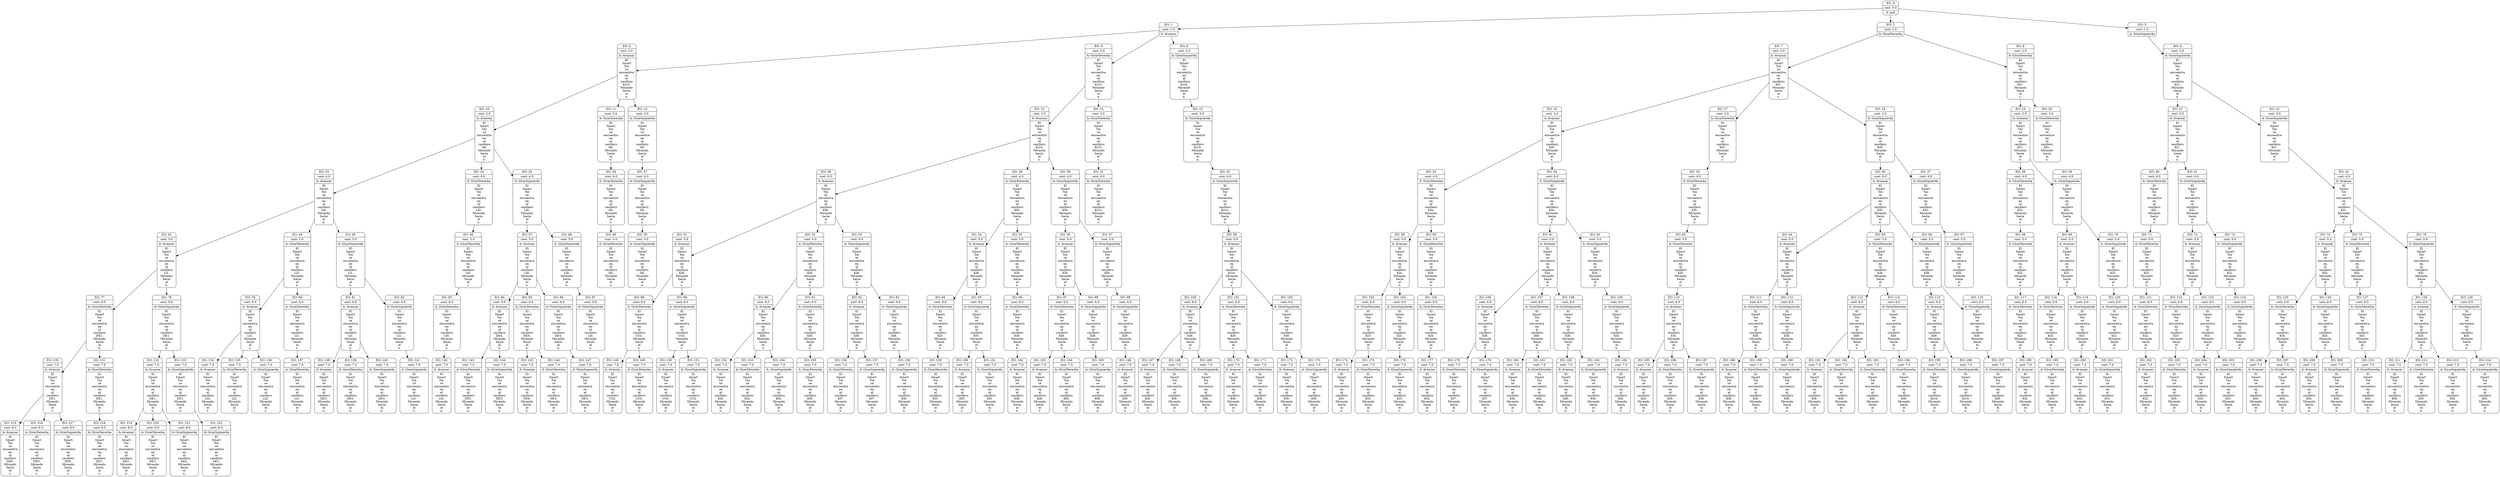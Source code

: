 digraph g {
node [shape = Mrecord];
nodo0[label="{EO: 0|cost: 0.0|A: null}"]
nodo1[label="{EO: 1|cost: 1.0|A: Avanzar}"]
nodo4[label="{EO: 4|cost: 2.0|A: Avanzar|El\nSmart\nToy\nse\nencuentra\nen\nel\ncasillero\nKi10.\nMirando\nhacia\nel\ne.
}"]
nodo10[label="{EO: 10|cost: 3.0|A: Avanzar|El\nSmart\nToy\nse\nencuentra\nen\nel\ncasillero\nSK.\nMirando\nhacia\nel\ne.
}"]
nodo23[label="{EO: 23|cost: 4.0|A: Avanzar|El\nSmart\nToy\nse\nencuentra\nen\nel\ncasillero\nLI0.\nMirando\nhacia\nel\ne.
}"]
nodo43[label="{EO: 43|cost: 5.0|A: Avanzar|El\nSmart\nToy\nse\nencuentra\nen\nel\ncasillero\nLI1.\nMirando\nhacia\nel\ne.
}"]
nodo77[label="{EO: 77|cost: 6.0|A: GirarDerecha|El\nSmart\nToy\nse\nencuentra\nen\nel\ncasillero\nDE1.\nMirando\nhacia\nel\ne.
}"]
nodo130[label="{EO: 130|cost: 7.0|A: Avanzar|El\nSmart\nToy\nse\nencuentra\nen\nel\ncasillero\nDE1.\nMirando\nhacia\nel\ns.
}"]
nodo215[label="{EO: 215|cost: 8.0|A: Avanzar|El\nSmart\nToy\nse\nencuentra\nen\nel\ncasillero\nDE0.\nMirando\nhacia\nel\ns.
}"]

nodo130 -> nodo215;
nodo216[label="{EO: 216|cost: 8.0|A: GirarDerecha|El\nSmart\nToy\nse\nencuentra\nen\nel\ncasillero\nDE0.\nMirando\nhacia\nel\ns.
}"]

nodo130 -> nodo216;
nodo217[label="{EO: 217|cost: 8.0|A: GirarIzquierda|El\nSmart\nToy\nse\nencuentra\nen\nel\ncasillero\nDE0.\nMirando\nhacia\nel\ns.
}"]

nodo130 -> nodo217;

nodo77 -> nodo130;
nodo131[label="{EO: 131|cost: 7.0|A: GirarDerecha|El\nSmart\nToy\nse\nencuentra\nen\nel\ncasillero\nDE1.\nMirando\nhacia\nel\ns.
}"]
nodo218[label="{EO: 218|cost: 8.0|A: GirarDerecha|El\nSmart\nToy\nse\nencuentra\nen\nel\ncasillero\nDE1.\nMirando\nhacia\nel\no.
}"]

nodo131 -> nodo218;

nodo77 -> nodo131;

nodo43 -> nodo77;
nodo78[label="{EO: 78|cost: 6.0|A: GirarIzquierda|El\nSmart\nToy\nse\nencuentra\nen\nel\ncasillero\nDE1.\nMirando\nhacia\nel\ne.
}"]
nodo132[label="{EO: 132|cost: 7.0|A: Avanzar|El\nSmart\nToy\nse\nencuentra\nen\nel\ncasillero\nDE1.\nMirando\nhacia\nel\nn.
}"]
nodo219[label="{EO: 219|cost: 8.0|A: Avanzar|El\nSmart\nToy\nse\nencuentra\nen\nel\ncasillero\nDE2.\nMirando\nhacia\nel\nn.
}"]

nodo132 -> nodo219;
nodo220[label="{EO: 220|cost: 8.0|A: GirarDerecha|El\nSmart\nToy\nse\nencuentra\nen\nel\ncasillero\nDE2.\nMirando\nhacia\nel\nn.
}"]

nodo132 -> nodo220;
nodo221[label="{EO: 221|cost: 8.0|A: GirarIzquierda|El\nSmart\nToy\nse\nencuentra\nen\nel\ncasillero\nDE2.\nMirando\nhacia\nel\nn.
}"]

nodo132 -> nodo221;

nodo78 -> nodo132;
nodo133[label="{EO: 133|cost: 7.0|A: GirarIzquierda|El\nSmart\nToy\nse\nencuentra\nen\nel\ncasillero\nDE1.\nMirando\nhacia\nel\nn.
}"]
nodo222[label="{EO: 222|cost: 8.0|A: GirarIzquierda|El\nSmart\nToy\nse\nencuentra\nen\nel\ncasillero\nDE1.\nMirando\nhacia\nel\no.
}"]

nodo133 -> nodo222;

nodo78 -> nodo133;

nodo43 -> nodo78;

nodo23 -> nodo43;
nodo44[label="{EO: 44|cost: 5.0|A: GirarDerecha|El\nSmart\nToy\nse\nencuentra\nen\nel\ncasillero\nLI1.\nMirando\nhacia\nel\ne.
}"]
nodo79[label="{EO: 79|cost: 6.0|A: Avanzar|El\nSmart\nToy\nse\nencuentra\nen\nel\ncasillero\nLI1.\nMirando\nhacia\nel\ns.
}"]
nodo134[label="{EO: 134|cost: 7.0|A: Avanzar|El\nSmart\nToy\nse\nencuentra\nen\nel\ncasillero\nLI2.\nMirando\nhacia\nel\ns.
}"]

nodo79 -> nodo134;
nodo135[label="{EO: 135|cost: 7.0|A: GirarDerecha|El\nSmart\nToy\nse\nencuentra\nen\nel\ncasillero\nLI2.\nMirando\nhacia\nel\ns.
}"]

nodo79 -> nodo135;
nodo136[label="{EO: 136|cost: 7.0|A: GirarIzquierda|El\nSmart\nToy\nse\nencuentra\nen\nel\ncasillero\nLI2.\nMirando\nhacia\nel\ns.
}"]

nodo79 -> nodo136;

nodo44 -> nodo79;
nodo80[label="{EO: 80|cost: 6.0|A: GirarDerecha|El\nSmart\nToy\nse\nencuentra\nen\nel\ncasillero\nLI1.\nMirando\nhacia\nel\ns.
}"]
nodo137[label="{EO: 137|cost: 7.0|A: GirarDerecha|El\nSmart\nToy\nse\nencuentra\nen\nel\ncasillero\nLI1.\nMirando\nhacia\nel\no.
}"]

nodo80 -> nodo137;

nodo44 -> nodo80;

nodo23 -> nodo44;
nodo45[label="{EO: 45|cost: 5.0|A: GirarIzquierda|El\nSmart\nToy\nse\nencuentra\nen\nel\ncasillero\nLI1.\nMirando\nhacia\nel\ne.
}"]
nodo81[label="{EO: 81|cost: 6.0|A: Avanzar|El\nSmart\nToy\nse\nencuentra\nen\nel\ncasillero\nLI1.\nMirando\nhacia\nel\nn.
}"]
nodo138[label="{EO: 138|cost: 7.0|A: Avanzar|El\nSmart\nToy\nse\nencuentra\nen\nel\ncasillero\nDE3.\nMirando\nhacia\nel\nn.
}"]

nodo81 -> nodo138;
nodo139[label="{EO: 139|cost: 7.0|A: GirarDerecha|El\nSmart\nToy\nse\nencuentra\nen\nel\ncasillero\nDE3.\nMirando\nhacia\nel\nn.
}"]

nodo81 -> nodo139;
nodo140[label="{EO: 140|cost: 7.0|A: GirarIzquierda|El\nSmart\nToy\nse\nencuentra\nen\nel\ncasillero\nDE3.\nMirando\nhacia\nel\nn.
}"]

nodo81 -> nodo140;

nodo45 -> nodo81;
nodo82[label="{EO: 82|cost: 6.0|A: GirarIzquierda|El\nSmart\nToy\nse\nencuentra\nen\nel\ncasillero\nLI1.\nMirando\nhacia\nel\nn.
}"]
nodo141[label="{EO: 141|cost: 7.0|A: GirarIzquierda|El\nSmart\nToy\nse\nencuentra\nen\nel\ncasillero\nLI1.\nMirando\nhacia\nel\no.
}"]

nodo82 -> nodo141;

nodo45 -> nodo82;

nodo23 -> nodo45;

nodo10 -> nodo23;
nodo24[label="{EO: 24|cost: 4.0|A: GirarDerecha|El\nSmart\nToy\nse\nencuentra\nen\nel\ncasillero\nLI0.\nMirando\nhacia\nel\ne.
}"]
nodo46[label="{EO: 46|cost: 5.0|A: GirarDerecha|El\nSmart\nToy\nse\nencuentra\nen\nel\ncasillero\nLI0.\nMirando\nhacia\nel\ns.
}"]
nodo83[label="{EO: 83|cost: 6.0|A: GirarDerecha|El\nSmart\nToy\nse\nencuentra\nen\nel\ncasillero\nLI0.\nMirando\nhacia\nel\no.
}"]
nodo142[label="{EO: 142|cost: 7.0|A: Avanzar|El\nSmart\nToy\nse\nencuentra\nen\nel\ncasillero\nLI0.\nMirando\nhacia\nel\nn.
}"]

nodo83 -> nodo142;

nodo46 -> nodo83;

nodo24 -> nodo46;

nodo10 -> nodo24;
nodo25[label="{EO: 25|cost: 4.0|A: GirarIzquierda|El\nSmart\nToy\nse\nencuentra\nen\nel\ncasillero\nLI0.\nMirando\nhacia\nel\ne.
}"]
nodo47[label="{EO: 47|cost: 5.0|A: Avanzar|El\nSmart\nToy\nse\nencuentra\nen\nel\ncasillero\nLI0.\nMirando\nhacia\nel\nn.
}"]
nodo84[label="{EO: 84|cost: 6.0|A: Avanzar|El\nSmart\nToy\nse\nencuentra\nen\nel\ncasillero\nDE4.\nMirando\nhacia\nel\nn.
}"]
nodo143[label="{EO: 143|cost: 7.0|A: GirarDerecha|El\nSmart\nToy\nse\nencuentra\nen\nel\ncasillero\nDE5.\nMirando\nhacia\nel\nn.
}"]

nodo84 -> nodo143;
nodo144[label="{EO: 144|cost: 7.0|A: GirarIzquierda|El\nSmart\nToy\nse\nencuentra\nen\nel\ncasillero\nDE5.\nMirando\nhacia\nel\nn.
}"]

nodo84 -> nodo144;

nodo47 -> nodo84;
nodo85[label="{EO: 85|cost: 6.0|A: GirarDerecha|El\nSmart\nToy\nse\nencuentra\nen\nel\ncasillero\nDE4.\nMirando\nhacia\nel\nn.
}"]
nodo145[label="{EO: 145|cost: 7.0|A: Avanzar|El\nSmart\nToy\nse\nencuentra\nen\nel\ncasillero\nDE4.\nMirando\nhacia\nel\ne.
}"]

nodo85 -> nodo145;
nodo146[label="{EO: 146|cost: 7.0|A: GirarDerecha|El\nSmart\nToy\nse\nencuentra\nen\nel\ncasillero\nDE4.\nMirando\nhacia\nel\ne.
}"]

nodo85 -> nodo146;

nodo47 -> nodo85;
nodo86[label="{EO: 86|cost: 6.0|A: GirarIzquierda|El\nSmart\nToy\nse\nencuentra\nen\nel\ncasillero\nDE4.\nMirando\nhacia\nel\nn.
}"]
nodo147[label="{EO: 147|cost: 7.0|A: GirarIzquierda|El\nSmart\nToy\nse\nencuentra\nen\nel\ncasillero\nDE4.\nMirando\nhacia\nel\no.
}"]

nodo86 -> nodo147;

nodo47 -> nodo86;

nodo25 -> nodo47;
nodo48[label="{EO: 48|cost: 5.0|A: GirarIzquierda|El\nSmart\nToy\nse\nencuentra\nen\nel\ncasillero\nLI0.\nMirando\nhacia\nel\nn.
}"]
nodo87[label="{EO: 87|cost: 6.0|A: GirarIzquierda|El\nSmart\nToy\nse\nencuentra\nen\nel\ncasillero\nLI0.\nMirando\nhacia\nel\no.
}"]

nodo48 -> nodo87;

nodo25 -> nodo48;

nodo10 -> nodo25;

nodo4 -> nodo10;
nodo11[label="{EO: 11|cost: 3.0|A: GirarDerecha|El\nSmart\nToy\nse\nencuentra\nen\nel\ncasillero\nSK.\nMirando\nhacia\nel\ne.
}"]
nodo26[label="{EO: 26|cost: 4.0|A: GirarDerecha|El\nSmart\nToy\nse\nencuentra\nen\nel\ncasillero\nSK.\nMirando\nhacia\nel\ns.
}"]
nodo49[label="{EO: 49|cost: 5.0|A: GirarDerecha|El\nSmart\nToy\nse\nencuentra\nen\nel\ncasillero\nSK.\nMirando\nhacia\nel\no.
}"]

nodo26 -> nodo49;

nodo11 -> nodo26;

nodo4 -> nodo11;
nodo12[label="{EO: 12|cost: 3.0|A: GirarIzquierda|El\nSmart\nToy\nse\nencuentra\nen\nel\ncasillero\nSK.\nMirando\nhacia\nel\ne.
}"]
nodo27[label="{EO: 27|cost: 4.0|A: GirarIzquierda|El\nSmart\nToy\nse\nencuentra\nen\nel\ncasillero\nSK.\nMirando\nhacia\nel\nn.
}"]
nodo50[label="{EO: 50|cost: 5.0|A: GirarIzquierda|El\nSmart\nToy\nse\nencuentra\nen\nel\ncasillero\nSK.\nMirando\nhacia\nel\no.
}"]

nodo27 -> nodo50;

nodo12 -> nodo27;

nodo4 -> nodo12;

nodo1 -> nodo4;
nodo5[label="{EO: 5|cost: 2.0|A: GirarDerecha|El\nSmart\nToy\nse\nencuentra\nen\nel\ncasillero\nKi10.\nMirando\nhacia\nel\ne.
}"]
nodo13[label="{EO: 13|cost: 3.0|A: Avanzar|El\nSmart\nToy\nse\nencuentra\nen\nel\ncasillero\nKi10.\nMirando\nhacia\nel\ns.
}"]
nodo28[label="{EO: 28|cost: 4.0|A: Avanzar|El\nSmart\nToy\nse\nencuentra\nen\nel\ncasillero\nKI9.\nMirando\nhacia\nel\ns.
}"]
nodo51[label="{EO: 51|cost: 5.0|A: Avanzar|El\nSmart\nToy\nse\nencuentra\nen\nel\ncasillero\nKI6.\nMirando\nhacia\nel\ns.
}"]
nodo88[label="{EO: 88|cost: 6.0|A: GirarDerecha|El\nSmart\nToy\nse\nencuentra\nen\nel\ncasillero\nCO2.\nMirando\nhacia\nel\ns.
}"]
nodo148[label="{EO: 148|cost: 7.0|A: Avanzar|El\nSmart\nToy\nse\nencuentra\nen\nel\ncasillero\nCO2.\nMirando\nhacia\nel\no.
}"]

nodo88 -> nodo148;
nodo149[label="{EO: 149|cost: 7.0|A: GirarDerecha|El\nSmart\nToy\nse\nencuentra\nen\nel\ncasillero\nCO2.\nMirando\nhacia\nel\no.
}"]

nodo88 -> nodo149;

nodo51 -> nodo88;
nodo89[label="{EO: 89|cost: 6.0|A: GirarIzquierda|El\nSmart\nToy\nse\nencuentra\nen\nel\ncasillero\nCO2.\nMirando\nhacia\nel\ns.
}"]
nodo150[label="{EO: 150|cost: 7.0|A: Avanzar|El\nSmart\nToy\nse\nencuentra\nen\nel\ncasillero\nCO2.\nMirando\nhacia\nel\ne.
}"]

nodo89 -> nodo150;
nodo151[label="{EO: 151|cost: 7.0|A: GirarIzquierda|El\nSmart\nToy\nse\nencuentra\nen\nel\ncasillero\nCO2.\nMirando\nhacia\nel\ne.
}"]

nodo89 -> nodo151;

nodo51 -> nodo89;

nodo28 -> nodo51;
nodo52[label="{EO: 52|cost: 5.0|A: GirarDerecha|El\nSmart\nToy\nse\nencuentra\nen\nel\ncasillero\nKI6.\nMirando\nhacia\nel\ns.
}"]
nodo90[label="{EO: 90|cost: 6.0|A: Avanzar|El\nSmart\nToy\nse\nencuentra\nen\nel\ncasillero\nKI6.\nMirando\nhacia\nel\no.
}"]
nodo152[label="{EO: 152|cost: 7.0|A: Avanzar|El\nSmart\nToy\nse\nencuentra\nen\nel\ncasillero\nKI4.\nMirando\nhacia\nel\no.
}"]

nodo90 -> nodo152;
nodo153[label="{EO: 153|cost: 7.0|A: GirarDerecha|El\nSmart\nToy\nse\nencuentra\nen\nel\ncasillero\nKI4.\nMirando\nhacia\nel\no.
}"]

nodo90 -> nodo153;
nodo154[label="{EO: 154|cost: 7.0|A: GirarIzquierda|El\nSmart\nToy\nse\nencuentra\nen\nel\ncasillero\nKI4.\nMirando\nhacia\nel\no.
}"]

nodo90 -> nodo154;

nodo52 -> nodo90;
nodo91[label="{EO: 91|cost: 6.0|A: GirarDerecha|El\nSmart\nToy\nse\nencuentra\nen\nel\ncasillero\nKI6.\nMirando\nhacia\nel\no.
}"]
nodo155[label="{EO: 155|cost: 7.0|A: GirarDerecha|El\nSmart\nToy\nse\nencuentra\nen\nel\ncasillero\nKI6.\nMirando\nhacia\nel\nn.
}"]

nodo91 -> nodo155;

nodo52 -> nodo91;

nodo28 -> nodo52;
nodo53[label="{EO: 53|cost: 5.0|A: GirarIzquierda|El\nSmart\nToy\nse\nencuentra\nen\nel\ncasillero\nKI6.\nMirando\nhacia\nel\ns.
}"]
nodo92[label="{EO: 92|cost: 6.0|A: Avanzar|El\nSmart\nToy\nse\nencuentra\nen\nel\ncasillero\nKI6.\nMirando\nhacia\nel\ne.
}"]
nodo156[label="{EO: 156|cost: 7.0|A: GirarDerecha|El\nSmart\nToy\nse\nencuentra\nen\nel\ncasillero\nKI7.\nMirando\nhacia\nel\ne.
}"]

nodo92 -> nodo156;
nodo157[label="{EO: 157|cost: 7.0|A: GirarIzquierda|El\nSmart\nToy\nse\nencuentra\nen\nel\ncasillero\nKI7.\nMirando\nhacia\nel\ne.
}"]

nodo92 -> nodo157;

nodo53 -> nodo92;
nodo93[label="{EO: 93|cost: 6.0|A: GirarIzquierda|El\nSmart\nToy\nse\nencuentra\nen\nel\ncasillero\nKI6.\nMirando\nhacia\nel\ne.
}"]
nodo158[label="{EO: 158|cost: 7.0|A: GirarIzquierda|El\nSmart\nToy\nse\nencuentra\nen\nel\ncasillero\nKI6.\nMirando\nhacia\nel\nn.
}"]

nodo93 -> nodo158;

nodo53 -> nodo93;

nodo28 -> nodo53;

nodo13 -> nodo28;
nodo29[label="{EO: 29|cost: 4.0|A: GirarDerecha|El\nSmart\nToy\nse\nencuentra\nen\nel\ncasillero\nKI9.\nMirando\nhacia\nel\ns.
}"]
nodo54[label="{EO: 54|cost: 5.0|A: Avanzar|El\nSmart\nToy\nse\nencuentra\nen\nel\ncasillero\nKI9.\nMirando\nhacia\nel\no.
}"]
nodo94[label="{EO: 94|cost: 6.0|A: GirarDerecha|El\nSmart\nToy\nse\nencuentra\nen\nel\ncasillero\nKI5.\nMirando\nhacia\nel\no.
}"]
nodo159[label="{EO: 159|cost: 7.0|A: GirarDerecha|El\nSmart\nToy\nse\nencuentra\nen\nel\ncasillero\nKI5.\nMirando\nhacia\nel\nn.
}"]

nodo94 -> nodo159;

nodo54 -> nodo94;
nodo95[label="{EO: 95|cost: 6.0|A: GirarIzquierda|El\nSmart\nToy\nse\nencuentra\nen\nel\ncasillero\nKI5.\nMirando\nhacia\nel\no.
}"]
nodo160[label="{EO: 160|cost: 7.0|A: Avanzar|El\nSmart\nToy\nse\nencuentra\nen\nel\ncasillero\nKI5.\nMirando\nhacia\nel\ns.
}"]

nodo95 -> nodo160;
nodo161[label="{EO: 161|cost: 7.0|A: GirarIzquierda|El\nSmart\nToy\nse\nencuentra\nen\nel\ncasillero\nKI5.\nMirando\nhacia\nel\ns.
}"]

nodo95 -> nodo161;

nodo54 -> nodo95;

nodo29 -> nodo54;
nodo55[label="{EO: 55|cost: 5.0|A: GirarDerecha|El\nSmart\nToy\nse\nencuentra\nen\nel\ncasillero\nKI9.\nMirando\nhacia\nel\no.
}"]
nodo96[label="{EO: 96|cost: 6.0|A: GirarDerecha|El\nSmart\nToy\nse\nencuentra\nen\nel\ncasillero\nKI9.\nMirando\nhacia\nel\nn.
}"]
nodo162[label="{EO: 162|cost: 7.0|A: Avanzar|El\nSmart\nToy\nse\nencuentra\nen\nel\ncasillero\nKI9.\nMirando\nhacia\nel\ne.
}"]

nodo96 -> nodo162;

nodo55 -> nodo96;

nodo29 -> nodo55;

nodo13 -> nodo29;
nodo30[label="{EO: 30|cost: 4.0|A: GirarIzquierda|El\nSmart\nToy\nse\nencuentra\nen\nel\ncasillero\nKI9.\nMirando\nhacia\nel\ns.
}"]
nodo56[label="{EO: 56|cost: 5.0|A: Avanzar|El\nSmart\nToy\nse\nencuentra\nen\nel\ncasillero\nKI9.\nMirando\nhacia\nel\ne.
}"]
nodo97[label="{EO: 97|cost: 6.0|A: GirarDerecha|El\nSmart\nToy\nse\nencuentra\nen\nel\ncasillero\nKI8.\nMirando\nhacia\nel\ne.
}"]
nodo163[label="{EO: 163|cost: 7.0|A: Avanzar|El\nSmart\nToy\nse\nencuentra\nen\nel\ncasillero\nKI8.\nMirando\nhacia\nel\ns.
}"]

nodo97 -> nodo163;
nodo164[label="{EO: 164|cost: 7.0|A: GirarDerecha|El\nSmart\nToy\nse\nencuentra\nen\nel\ncasillero\nKI8.\nMirando\nhacia\nel\ns.
}"]

nodo97 -> nodo164;

nodo56 -> nodo97;
nodo98[label="{EO: 98|cost: 6.0|A: GirarIzquierda|El\nSmart\nToy\nse\nencuentra\nen\nel\ncasillero\nKI8.\nMirando\nhacia\nel\ne.
}"]
nodo165[label="{EO: 165|cost: 7.0|A: GirarIzquierda|El\nSmart\nToy\nse\nencuentra\nen\nel\ncasillero\nKI8.\nMirando\nhacia\nel\nn.
}"]

nodo98 -> nodo165;

nodo56 -> nodo98;

nodo30 -> nodo56;
nodo57[label="{EO: 57|cost: 5.0|A: GirarIzquierda|El\nSmart\nToy\nse\nencuentra\nen\nel\ncasillero\nKI9.\nMirando\nhacia\nel\ne.
}"]
nodo99[label="{EO: 99|cost: 6.0|A: GirarIzquierda|El\nSmart\nToy\nse\nencuentra\nen\nel\ncasillero\nKI9.\nMirando\nhacia\nel\nn.
}"]
nodo166[label="{EO: 166|cost: 7.0|A: Avanzar|El\nSmart\nToy\nse\nencuentra\nen\nel\ncasillero\nKI9.\nMirando\nhacia\nel\no.
}"]

nodo99 -> nodo166;

nodo57 -> nodo99;

nodo30 -> nodo57;

nodo13 -> nodo30;

nodo5 -> nodo13;
nodo14[label="{EO: 14|cost: 3.0|A: GirarDerecha|El\nSmart\nToy\nse\nencuentra\nen\nel\ncasillero\nKi10.\nMirando\nhacia\nel\ns.
}"]
nodo31[label="{EO: 31|cost: 4.0|A: GirarDerecha|El\nSmart\nToy\nse\nencuentra\nen\nel\ncasillero\nKi10.\nMirando\nhacia\nel\no.
}"]

nodo14 -> nodo31;

nodo5 -> nodo14;

nodo1 -> nodo5;
nodo6[label="{EO: 6|cost: 2.0|A: GirarIzquierda|El\nSmart\nToy\nse\nencuentra\nen\nel\ncasillero\nKi10.\nMirando\nhacia\nel\ne.
}"]
nodo15[label="{EO: 15|cost: 3.0|A: GirarIzquierda|El\nSmart\nToy\nse\nencuentra\nen\nel\ncasillero\nKi10.\nMirando\nhacia\nel\nn.
}"]
nodo32[label="{EO: 32|cost: 4.0|A: GirarIzquierda|El\nSmart\nToy\nse\nencuentra\nen\nel\ncasillero\nKi10.\nMirando\nhacia\nel\no.
}"]
nodo58[label="{EO: 58|cost: 5.0|A: Avanzar|El\nSmart\nToy\nse\nencuentra\nen\nel\ncasillero\nKi10.\nMirando\nhacia\nel\ns.
}"]
nodo100[label="{EO: 100|cost: 6.0|A: Avanzar|El\nSmart\nToy\nse\nencuentra\nen\nel\ncasillero\nKI9.\nMirando\nhacia\nel\ns.
}"]
nodo167[label="{EO: 167|cost: 7.0|A: Avanzar|El\nSmart\nToy\nse\nencuentra\nen\nel\ncasillero\nKI6.\nMirando\nhacia\nel\ns.
}"]

nodo100 -> nodo167;
nodo168[label="{EO: 168|cost: 7.0|A: GirarDerecha|El\nSmart\nToy\nse\nencuentra\nen\nel\ncasillero\nKI6.\nMirando\nhacia\nel\ns.
}"]

nodo100 -> nodo168;
nodo169[label="{EO: 169|cost: 7.0|A: GirarIzquierda|El\nSmart\nToy\nse\nencuentra\nen\nel\ncasillero\nKI6.\nMirando\nhacia\nel\ns.
}"]

nodo100 -> nodo169;

nodo58 -> nodo100;
nodo101[label="{EO: 101|cost: 6.0|A: GirarDerecha|El\nSmart\nToy\nse\nencuentra\nen\nel\ncasillero\nKI9.\nMirando\nhacia\nel\ns.
}"]
nodo170[label="{EO: 170|cost: 7.0|A: Avanzar|El\nSmart\nToy\nse\nencuentra\nen\nel\ncasillero\nKI9.\nMirando\nhacia\nel\no.
}"]

nodo101 -> nodo170;
nodo171[label="{EO: 171|cost: 7.0|A: GirarDerecha|El\nSmart\nToy\nse\nencuentra\nen\nel\ncasillero\nKI9.\nMirando\nhacia\nel\no.
}"]

nodo101 -> nodo171;

nodo58 -> nodo101;
nodo102[label="{EO: 102|cost: 6.0|A: GirarIzquierda|El\nSmart\nToy\nse\nencuentra\nen\nel\ncasillero\nKI9.\nMirando\nhacia\nel\ns.
}"]
nodo172[label="{EO: 172|cost: 7.0|A: Avanzar|El\nSmart\nToy\nse\nencuentra\nen\nel\ncasillero\nKI9.\nMirando\nhacia\nel\ne.
}"]

nodo102 -> nodo172;
nodo173[label="{EO: 173|cost: 7.0|A: GirarIzquierda|El\nSmart\nToy\nse\nencuentra\nen\nel\ncasillero\nKI9.\nMirando\nhacia\nel\ne.
}"]

nodo102 -> nodo173;

nodo58 -> nodo102;

nodo32 -> nodo58;

nodo15 -> nodo32;

nodo6 -> nodo15;

nodo1 -> nodo6;

nodo0 -> nodo1;
nodo2[label="{EO: 2|cost: 1.0|A: GirarDerecha}"]
nodo7[label="{EO: 7|cost: 2.0|A: Avanzar|El\nSmart\nToy\nse\nencuentra\nen\nel\ncasillero\nKI1.\nMirando\nhacia\nel\ns.
}"]
nodo16[label="{EO: 16|cost: 3.0|A: Avanzar|El\nSmart\nToy\nse\nencuentra\nen\nel\ncasillero\nKI5.\nMirando\nhacia\nel\ns.
}"]
nodo33[label="{EO: 33|cost: 4.0|A: GirarDerecha|El\nSmart\nToy\nse\nencuentra\nen\nel\ncasillero\nKI4.\nMirando\nhacia\nel\ns.
}"]
nodo59[label="{EO: 59|cost: 5.0|A: Avanzar|El\nSmart\nToy\nse\nencuentra\nen\nel\ncasillero\nKI4.\nMirando\nhacia\nel\no.
}"]
nodo103[label="{EO: 103|cost: 6.0|A: GirarDerecha|El\nSmart\nToy\nse\nencuentra\nen\nel\ncasillero\nKI3.\nMirando\nhacia\nel\no.
}"]
nodo174[label="{EO: 174|cost: 7.0|A: Avanzar|El\nSmart\nToy\nse\nencuentra\nen\nel\ncasillero\nKI3.\nMirando\nhacia\nel\nn.
}"]

nodo103 -> nodo174;
nodo175[label="{EO: 175|cost: 7.0|A: GirarDerecha|El\nSmart\nToy\nse\nencuentra\nen\nel\ncasillero\nKI3.\nMirando\nhacia\nel\nn.
}"]

nodo103 -> nodo175;

nodo59 -> nodo103;
nodo104[label="{EO: 104|cost: 6.0|A: GirarIzquierda|El\nSmart\nToy\nse\nencuentra\nen\nel\ncasillero\nKI3.\nMirando\nhacia\nel\no.
}"]
nodo176[label="{EO: 176|cost: 7.0|A: GirarIzquierda|El\nSmart\nToy\nse\nencuentra\nen\nel\ncasillero\nKI3.\nMirando\nhacia\nel\ns.
}"]

nodo104 -> nodo176;

nodo59 -> nodo104;

nodo33 -> nodo59;
nodo60[label="{EO: 60|cost: 5.0|A: GirarDerecha|El\nSmart\nToy\nse\nencuentra\nen\nel\ncasillero\nKI4.\nMirando\nhacia\nel\no.
}"]
nodo105[label="{EO: 105|cost: 6.0|A: GirarDerecha|El\nSmart\nToy\nse\nencuentra\nen\nel\ncasillero\nKI4.\nMirando\nhacia\nel\nn.
}"]
nodo177[label="{EO: 177|cost: 7.0|A: Avanzar|El\nSmart\nToy\nse\nencuentra\nen\nel\ncasillero\nKI4.\nMirando\nhacia\nel\ne.
}"]

nodo105 -> nodo177;

nodo60 -> nodo105;

nodo33 -> nodo60;

nodo16 -> nodo33;
nodo34[label="{EO: 34|cost: 4.0|A: GirarIzquierda|El\nSmart\nToy\nse\nencuentra\nen\nel\ncasillero\nKI4.\nMirando\nhacia\nel\ns.
}"]
nodo61[label="{EO: 61|cost: 5.0|A: Avanzar|El\nSmart\nToy\nse\nencuentra\nen\nel\ncasillero\nKI4.\nMirando\nhacia\nel\ne.
}"]
nodo106[label="{EO: 106|cost: 6.0|A: Avanzar|El\nSmart\nToy\nse\nencuentra\nen\nel\ncasillero\nKI6.\nMirando\nhacia\nel\ne.
}"]
nodo178[label="{EO: 178|cost: 7.0|A: GirarDerecha|El\nSmart\nToy\nse\nencuentra\nen\nel\ncasillero\nKI7.\nMirando\nhacia\nel\ne.
}"]

nodo106 -> nodo178;
nodo179[label="{EO: 179|cost: 7.0|A: GirarIzquierda|El\nSmart\nToy\nse\nencuentra\nen\nel\ncasillero\nKI7.\nMirando\nhacia\nel\ne.
}"]

nodo106 -> nodo179;

nodo61 -> nodo106;
nodo107[label="{EO: 107|cost: 6.0|A: GirarDerecha|El\nSmart\nToy\nse\nencuentra\nen\nel\ncasillero\nKI6.\nMirando\nhacia\nel\ne.
}"]
nodo180[label="{EO: 180|cost: 7.0|A: Avanzar|El\nSmart\nToy\nse\nencuentra\nen\nel\ncasillero\nKI6.\nMirando\nhacia\nel\ns.
}"]

nodo107 -> nodo180;
nodo181[label="{EO: 181|cost: 7.0|A: GirarDerecha|El\nSmart\nToy\nse\nencuentra\nen\nel\ncasillero\nKI6.\nMirando\nhacia\nel\ns.
}"]

nodo107 -> nodo181;

nodo61 -> nodo107;
nodo108[label="{EO: 108|cost: 6.0|A: GirarIzquierda|El\nSmart\nToy\nse\nencuentra\nen\nel\ncasillero\nKI6.\nMirando\nhacia\nel\ne.
}"]
nodo182[label="{EO: 182|cost: 7.0|A: Avanzar|El\nSmart\nToy\nse\nencuentra\nen\nel\ncasillero\nKI6.\nMirando\nhacia\nel\nn.
}"]

nodo108 -> nodo182;
nodo183[label="{EO: 183|cost: 7.0|A: GirarIzquierda|El\nSmart\nToy\nse\nencuentra\nen\nel\ncasillero\nKI6.\nMirando\nhacia\nel\nn.
}"]

nodo108 -> nodo183;

nodo61 -> nodo108;

nodo34 -> nodo61;
nodo62[label="{EO: 62|cost: 5.0|A: GirarIzquierda|El\nSmart\nToy\nse\nencuentra\nen\nel\ncasillero\nKI4.\nMirando\nhacia\nel\ne.
}"]
nodo109[label="{EO: 109|cost: 6.0|A: GirarIzquierda|El\nSmart\nToy\nse\nencuentra\nen\nel\ncasillero\nKI4.\nMirando\nhacia\nel\nn.
}"]
nodo184[label="{EO: 184|cost: 7.0|A: Avanzar|El\nSmart\nToy\nse\nencuentra\nen\nel\ncasillero\nKI4.\nMirando\nhacia\nel\no.
}"]

nodo109 -> nodo184;

nodo62 -> nodo109;

nodo34 -> nodo62;

nodo16 -> nodo34;

nodo7 -> nodo16;
nodo17[label="{EO: 17|cost: 3.0|A: GirarDerecha|El\nSmart\nToy\nse\nencuentra\nen\nel\ncasillero\nKI5.\nMirando\nhacia\nel\ns.
}"]
nodo35[label="{EO: 35|cost: 4.0|A: GirarDerecha|El\nSmart\nToy\nse\nencuentra\nen\nel\ncasillero\nKI5.\nMirando\nhacia\nel\no.
}"]
nodo63[label="{EO: 63|cost: 5.0|A: GirarDerecha|El\nSmart\nToy\nse\nencuentra\nen\nel\ncasillero\nKI5.\nMirando\nhacia\nel\nn.
}"]
nodo110[label="{EO: 110|cost: 6.0|A: Avanzar|El\nSmart\nToy\nse\nencuentra\nen\nel\ncasillero\nKI5.\nMirando\nhacia\nel\ne.
}"]
nodo185[label="{EO: 185|cost: 7.0|A: Avanzar|El\nSmart\nToy\nse\nencuentra\nen\nel\ncasillero\nKI9.\nMirando\nhacia\nel\ne.
}"]

nodo110 -> nodo185;
nodo186[label="{EO: 186|cost: 7.0|A: GirarDerecha|El\nSmart\nToy\nse\nencuentra\nen\nel\ncasillero\nKI9.\nMirando\nhacia\nel\ne.
}"]

nodo110 -> nodo186;
nodo187[label="{EO: 187|cost: 7.0|A: GirarIzquierda|El\nSmart\nToy\nse\nencuentra\nen\nel\ncasillero\nKI9.\nMirando\nhacia\nel\ne.
}"]

nodo110 -> nodo187;

nodo63 -> nodo110;

nodo35 -> nodo63;

nodo17 -> nodo35;

nodo7 -> nodo17;
nodo18[label="{EO: 18|cost: 3.0|A: GirarIzquierda|El\nSmart\nToy\nse\nencuentra\nen\nel\ncasillero\nKI5.\nMirando\nhacia\nel\ns.
}"]
nodo36[label="{EO: 36|cost: 4.0|A: Avanzar|El\nSmart\nToy\nse\nencuentra\nen\nel\ncasillero\nKI5.\nMirando\nhacia\nel\ne.
}"]
nodo64[label="{EO: 64|cost: 5.0|A: Avanzar|El\nSmart\nToy\nse\nencuentra\nen\nel\ncasillero\nKI9.\nMirando\nhacia\nel\ne.
}"]
nodo111[label="{EO: 111|cost: 6.0|A: GirarDerecha|El\nSmart\nToy\nse\nencuentra\nen\nel\ncasillero\nKI8.\nMirando\nhacia\nel\ne.
}"]
nodo188[label="{EO: 188|cost: 7.0|A: Avanzar|El\nSmart\nToy\nse\nencuentra\nen\nel\ncasillero\nKI8.\nMirando\nhacia\nel\ns.
}"]

nodo111 -> nodo188;
nodo189[label="{EO: 189|cost: 7.0|A: GirarDerecha|El\nSmart\nToy\nse\nencuentra\nen\nel\ncasillero\nKI8.\nMirando\nhacia\nel\ns.
}"]

nodo111 -> nodo189;

nodo64 -> nodo111;
nodo112[label="{EO: 112|cost: 6.0|A: GirarIzquierda|El\nSmart\nToy\nse\nencuentra\nen\nel\ncasillero\nKI8.\nMirando\nhacia\nel\ne.
}"]
nodo190[label="{EO: 190|cost: 7.0|A: GirarIzquierda|El\nSmart\nToy\nse\nencuentra\nen\nel\ncasillero\nKI8.\nMirando\nhacia\nel\nn.
}"]

nodo112 -> nodo190;

nodo64 -> nodo112;

nodo36 -> nodo64;
nodo65[label="{EO: 65|cost: 5.0|A: GirarDerecha|El\nSmart\nToy\nse\nencuentra\nen\nel\ncasillero\nKI9.\nMirando\nhacia\nel\ne.
}"]
nodo113[label="{EO: 113|cost: 6.0|A: Avanzar|El\nSmart\nToy\nse\nencuentra\nen\nel\ncasillero\nKI9.\nMirando\nhacia\nel\ns.
}"]
nodo191[label="{EO: 191|cost: 7.0|A: Avanzar|El\nSmart\nToy\nse\nencuentra\nen\nel\ncasillero\nKI6.\nMirando\nhacia\nel\ns.
}"]

nodo113 -> nodo191;
nodo192[label="{EO: 192|cost: 7.0|A: GirarDerecha|El\nSmart\nToy\nse\nencuentra\nen\nel\ncasillero\nKI6.\nMirando\nhacia\nel\ns.
}"]

nodo113 -> nodo192;
nodo193[label="{EO: 193|cost: 7.0|A: GirarIzquierda|El\nSmart\nToy\nse\nencuentra\nen\nel\ncasillero\nKI6.\nMirando\nhacia\nel\ns.
}"]

nodo113 -> nodo193;

nodo65 -> nodo113;
nodo114[label="{EO: 114|cost: 6.0|A: GirarDerecha|El\nSmart\nToy\nse\nencuentra\nen\nel\ncasillero\nKI9.\nMirando\nhacia\nel\ns.
}"]
nodo194[label="{EO: 194|cost: 7.0|A: GirarDerecha|El\nSmart\nToy\nse\nencuentra\nen\nel\ncasillero\nKI9.\nMirando\nhacia\nel\no.
}"]

nodo114 -> nodo194;

nodo65 -> nodo114;

nodo36 -> nodo65;
nodo66[label="{EO: 66|cost: 5.0|A: GirarIzquierda|El\nSmart\nToy\nse\nencuentra\nen\nel\ncasillero\nKI9.\nMirando\nhacia\nel\ne.
}"]
nodo115[label="{EO: 115|cost: 6.0|A: Avanzar|El\nSmart\nToy\nse\nencuentra\nen\nel\ncasillero\nKI9.\nMirando\nhacia\nel\nn.
}"]
nodo195[label="{EO: 195|cost: 7.0|A: GirarDerecha|El\nSmart\nToy\nse\nencuentra\nen\nel\ncasillero\nKi10.\nMirando\nhacia\nel\nn.
}"]

nodo115 -> nodo195;
nodo196[label="{EO: 196|cost: 7.0|A: GirarIzquierda|El\nSmart\nToy\nse\nencuentra\nen\nel\ncasillero\nKi10.\nMirando\nhacia\nel\nn.
}"]

nodo115 -> nodo196;

nodo66 -> nodo115;
nodo116[label="{EO: 116|cost: 6.0|A: GirarIzquierda|El\nSmart\nToy\nse\nencuentra\nen\nel\ncasillero\nKI9.\nMirando\nhacia\nel\nn.
}"]
nodo197[label="{EO: 197|cost: 7.0|A: GirarIzquierda|El\nSmart\nToy\nse\nencuentra\nen\nel\ncasillero\nKI9.\nMirando\nhacia\nel\no.
}"]

nodo116 -> nodo197;

nodo66 -> nodo116;

nodo36 -> nodo66;

nodo18 -> nodo36;
nodo37[label="{EO: 37|cost: 4.0|A: GirarIzquierda|El\nSmart\nToy\nse\nencuentra\nen\nel\ncasillero\nKI5.\nMirando\nhacia\nel\ne.
}"]
nodo67[label="{EO: 67|cost: 5.0|A: GirarIzquierda|El\nSmart\nToy\nse\nencuentra\nen\nel\ncasillero\nKI5.\nMirando\nhacia\nel\nn.
}"]

nodo37 -> nodo67;

nodo18 -> nodo37;

nodo7 -> nodo18;

nodo2 -> nodo7;
nodo8[label="{EO: 8|cost: 2.0|A: GirarDerecha|El\nSmart\nToy\nse\nencuentra\nen\nel\ncasillero\nKI1.\nMirando\nhacia\nel\ns.
}"]
nodo19[label="{EO: 19|cost: 3.0|A: Avanzar|El\nSmart\nToy\nse\nencuentra\nen\nel\ncasillero\nKI1.\nMirando\nhacia\nel\no.
}"]
nodo38[label="{EO: 38|cost: 4.0|A: GirarDerecha|El\nSmart\nToy\nse\nencuentra\nen\nel\ncasillero\nKI2.\nMirando\nhacia\nel\no.
}"]
nodo68[label="{EO: 68|cost: 5.0|A: GirarDerecha|El\nSmart\nToy\nse\nencuentra\nen\nel\ncasillero\nKI2.\nMirando\nhacia\nel\nn.
}"]
nodo117[label="{EO: 117|cost: 6.0|A: GirarDerecha|El\nSmart\nToy\nse\nencuentra\nen\nel\ncasillero\nKI2.\nMirando\nhacia\nel\ne.
}"]
nodo198[label="{EO: 198|cost: 7.0|A: Avanzar|El\nSmart\nToy\nse\nencuentra\nen\nel\ncasillero\nKI2.\nMirando\nhacia\nel\ns.
}"]

nodo117 -> nodo198;

nodo68 -> nodo117;

nodo38 -> nodo68;

nodo19 -> nodo38;
nodo39[label="{EO: 39|cost: 4.0|A: GirarIzquierda|El\nSmart\nToy\nse\nencuentra\nen\nel\ncasillero\nKI2.\nMirando\nhacia\nel\no.
}"]
nodo69[label="{EO: 69|cost: 5.0|A: Avanzar|El\nSmart\nToy\nse\nencuentra\nen\nel\ncasillero\nKI2.\nMirando\nhacia\nel\ns.
}"]
nodo118[label="{EO: 118|cost: 6.0|A: GirarDerecha|El\nSmart\nToy\nse\nencuentra\nen\nel\ncasillero\nKI3.\nMirando\nhacia\nel\ns.
}"]
nodo199[label="{EO: 199|cost: 7.0|A: GirarDerecha|El\nSmart\nToy\nse\nencuentra\nen\nel\ncasillero\nKI3.\nMirando\nhacia\nel\no.
}"]

nodo118 -> nodo199;

nodo69 -> nodo118;
nodo119[label="{EO: 119|cost: 6.0|A: GirarIzquierda|El\nSmart\nToy\nse\nencuentra\nen\nel\ncasillero\nKI3.\nMirando\nhacia\nel\ns.
}"]
nodo200[label="{EO: 200|cost: 7.0|A: Avanzar|El\nSmart\nToy\nse\nencuentra\nen\nel\ncasillero\nKI3.\nMirando\nhacia\nel\ne.
}"]

nodo119 -> nodo200;
nodo201[label="{EO: 201|cost: 7.0|A: GirarIzquierda|El\nSmart\nToy\nse\nencuentra\nen\nel\ncasillero\nKI3.\nMirando\nhacia\nel\ne.
}"]

nodo119 -> nodo201;

nodo69 -> nodo119;

nodo39 -> nodo69;
nodo70[label="{EO: 70|cost: 5.0|A: GirarIzquierda|El\nSmart\nToy\nse\nencuentra\nen\nel\ncasillero\nKI2.\nMirando\nhacia\nel\ns.
}"]
nodo120[label="{EO: 120|cost: 6.0|A: GirarIzquierda|El\nSmart\nToy\nse\nencuentra\nen\nel\ncasillero\nKI2.\nMirando\nhacia\nel\ne.
}"]

nodo70 -> nodo120;

nodo39 -> nodo70;

nodo19 -> nodo39;

nodo8 -> nodo19;
nodo20[label="{EO: 20|cost: 3.0|A: GirarDerecha|El\nSmart\nToy\nse\nencuentra\nen\nel\ncasillero\nKI1.\nMirando\nhacia\nel\no.
}"]

nodo8 -> nodo20;

nodo2 -> nodo8;

nodo0 -> nodo2;
nodo3[label="{EO: 3|cost: 1.0|A: GirarIzquierda}"]
nodo9[label="{EO: 9|cost: 2.0|A: GirarIzquierda|El\nSmart\nToy\nse\nencuentra\nen\nel\ncasillero\nKI1.\nMirando\nhacia\nel\nn.
}"]
nodo21[label="{EO: 21|cost: 3.0|A: Avanzar|El\nSmart\nToy\nse\nencuentra\nen\nel\ncasillero\nKI1.\nMirando\nhacia\nel\no.
}"]
nodo40[label="{EO: 40|cost: 4.0|A: GirarDerecha|El\nSmart\nToy\nse\nencuentra\nen\nel\ncasillero\nKI2.\nMirando\nhacia\nel\no.
}"]
nodo71[label="{EO: 71|cost: 5.0|A: GirarDerecha|El\nSmart\nToy\nse\nencuentra\nen\nel\ncasillero\nKI2.\nMirando\nhacia\nel\nn.
}"]
nodo121[label="{EO: 121|cost: 6.0|A: GirarDerecha|El\nSmart\nToy\nse\nencuentra\nen\nel\ncasillero\nKI2.\nMirando\nhacia\nel\ne.
}"]
nodo202[label="{EO: 202|cost: 7.0|A: Avanzar|El\nSmart\nToy\nse\nencuentra\nen\nel\ncasillero\nKI2.\nMirando\nhacia\nel\ns.
}"]

nodo121 -> nodo202;

nodo71 -> nodo121;

nodo40 -> nodo71;

nodo21 -> nodo40;
nodo41[label="{EO: 41|cost: 4.0|A: GirarIzquierda|El\nSmart\nToy\nse\nencuentra\nen\nel\ncasillero\nKI2.\nMirando\nhacia\nel\no.
}"]
nodo72[label="{EO: 72|cost: 5.0|A: Avanzar|El\nSmart\nToy\nse\nencuentra\nen\nel\ncasillero\nKI2.\nMirando\nhacia\nel\ns.
}"]
nodo122[label="{EO: 122|cost: 6.0|A: GirarDerecha|El\nSmart\nToy\nse\nencuentra\nen\nel\ncasillero\nKI3.\nMirando\nhacia\nel\ns.
}"]
nodo203[label="{EO: 203|cost: 7.0|A: GirarDerecha|El\nSmart\nToy\nse\nencuentra\nen\nel\ncasillero\nKI3.\nMirando\nhacia\nel\no.
}"]

nodo122 -> nodo203;

nodo72 -> nodo122;
nodo123[label="{EO: 123|cost: 6.0|A: GirarIzquierda|El\nSmart\nToy\nse\nencuentra\nen\nel\ncasillero\nKI3.\nMirando\nhacia\nel\ns.
}"]
nodo204[label="{EO: 204|cost: 7.0|A: Avanzar|El\nSmart\nToy\nse\nencuentra\nen\nel\ncasillero\nKI3.\nMirando\nhacia\nel\ne.
}"]

nodo123 -> nodo204;
nodo205[label="{EO: 205|cost: 7.0|A: GirarIzquierda|El\nSmart\nToy\nse\nencuentra\nen\nel\ncasillero\nKI3.\nMirando\nhacia\nel\ne.
}"]

nodo123 -> nodo205;

nodo72 -> nodo123;

nodo41 -> nodo72;
nodo73[label="{EO: 73|cost: 5.0|A: GirarIzquierda|El\nSmart\nToy\nse\nencuentra\nen\nel\ncasillero\nKI2.\nMirando\nhacia\nel\ns.
}"]
nodo124[label="{EO: 124|cost: 6.0|A: GirarIzquierda|El\nSmart\nToy\nse\nencuentra\nen\nel\ncasillero\nKI2.\nMirando\nhacia\nel\ne.
}"]

nodo73 -> nodo124;

nodo41 -> nodo73;

nodo21 -> nodo41;

nodo9 -> nodo21;
nodo22[label="{EO: 22|cost: 3.0|A: GirarIzquierda|El\nSmart\nToy\nse\nencuentra\nen\nel\ncasillero\nKI1.\nMirando\nhacia\nel\no.
}"]
nodo42[label="{EO: 42|cost: 4.0|A: Avanzar|El\nSmart\nToy\nse\nencuentra\nen\nel\ncasillero\nKI1.\nMirando\nhacia\nel\ns.
}"]
nodo74[label="{EO: 74|cost: 5.0|A: Avanzar|El\nSmart\nToy\nse\nencuentra\nen\nel\ncasillero\nKI5.\nMirando\nhacia\nel\ns.
}"]
nodo125[label="{EO: 125|cost: 6.0|A: GirarDerecha|El\nSmart\nToy\nse\nencuentra\nen\nel\ncasillero\nKI4.\nMirando\nhacia\nel\ns.
}"]
nodo206[label="{EO: 206|cost: 7.0|A: Avanzar|El\nSmart\nToy\nse\nencuentra\nen\nel\ncasillero\nKI4.\nMirando\nhacia\nel\no.
}"]

nodo125 -> nodo206;
nodo207[label="{EO: 207|cost: 7.0|A: GirarDerecha|El\nSmart\nToy\nse\nencuentra\nen\nel\ncasillero\nKI4.\nMirando\nhacia\nel\no.
}"]

nodo125 -> nodo207;

nodo74 -> nodo125;
nodo126[label="{EO: 126|cost: 6.0|A: GirarIzquierda|El\nSmart\nToy\nse\nencuentra\nen\nel\ncasillero\nKI4.\nMirando\nhacia\nel\ns.
}"]
nodo208[label="{EO: 208|cost: 7.0|A: Avanzar|El\nSmart\nToy\nse\nencuentra\nen\nel\ncasillero\nKI4.\nMirando\nhacia\nel\ne.
}"]

nodo126 -> nodo208;
nodo209[label="{EO: 209|cost: 7.0|A: GirarIzquierda|El\nSmart\nToy\nse\nencuentra\nen\nel\ncasillero\nKI4.\nMirando\nhacia\nel\ne.
}"]

nodo126 -> nodo209;

nodo74 -> nodo126;

nodo42 -> nodo74;
nodo75[label="{EO: 75|cost: 5.0|A: GirarDerecha|El\nSmart\nToy\nse\nencuentra\nen\nel\ncasillero\nKI5.\nMirando\nhacia\nel\ns.
}"]
nodo127[label="{EO: 127|cost: 6.0|A: GirarDerecha|El\nSmart\nToy\nse\nencuentra\nen\nel\ncasillero\nKI5.\nMirando\nhacia\nel\no.
}"]
nodo210[label="{EO: 210|cost: 7.0|A: GirarDerecha|El\nSmart\nToy\nse\nencuentra\nen\nel\ncasillero\nKI5.\nMirando\nhacia\nel\nn.
}"]

nodo127 -> nodo210;

nodo75 -> nodo127;

nodo42 -> nodo75;
nodo76[label="{EO: 76|cost: 5.0|A: GirarIzquierda|El\nSmart\nToy\nse\nencuentra\nen\nel\ncasillero\nKI5.\nMirando\nhacia\nel\ns.
}"]
nodo128[label="{EO: 128|cost: 6.0|A: Avanzar|El\nSmart\nToy\nse\nencuentra\nen\nel\ncasillero\nKI5.\nMirando\nhacia\nel\ne.
}"]
nodo211[label="{EO: 211|cost: 7.0|A: Avanzar|El\nSmart\nToy\nse\nencuentra\nen\nel\ncasillero\nKI9.\nMirando\nhacia\nel\ne.
}"]

nodo128 -> nodo211;
nodo212[label="{EO: 212|cost: 7.0|A: GirarDerecha|El\nSmart\nToy\nse\nencuentra\nen\nel\ncasillero\nKI9.\nMirando\nhacia\nel\ne.
}"]

nodo128 -> nodo212;
nodo213[label="{EO: 213|cost: 7.0|A: GirarIzquierda|El\nSmart\nToy\nse\nencuentra\nen\nel\ncasillero\nKI9.\nMirando\nhacia\nel\ne.
}"]

nodo128 -> nodo213;

nodo76 -> nodo128;
nodo129[label="{EO: 129|cost: 6.0|A: GirarIzquierda|El\nSmart\nToy\nse\nencuentra\nen\nel\ncasillero\nKI5.\nMirando\nhacia\nel\ne.
}"]
nodo214[label="{EO: 214|cost: 7.0|A: GirarIzquierda|El\nSmart\nToy\nse\nencuentra\nen\nel\ncasillero\nKI5.\nMirando\nhacia\nel\nn.
}"]

nodo129 -> nodo214;

nodo76 -> nodo129;

nodo42 -> nodo76;

nodo22 -> nodo42;

nodo9 -> nodo22;

nodo3 -> nodo9;

nodo0 -> nodo3;


}